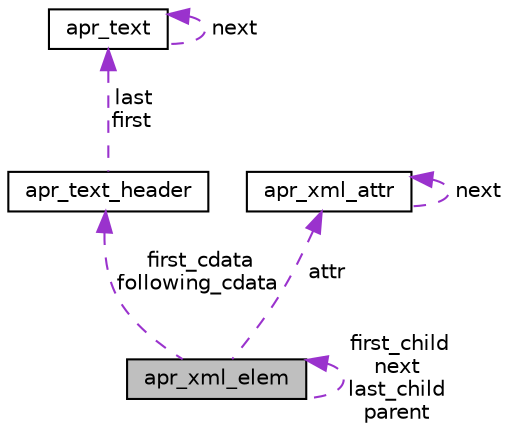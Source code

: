 digraph "apr_xml_elem"
{
  edge [fontname="Helvetica",fontsize="10",labelfontname="Helvetica",labelfontsize="10"];
  node [fontname="Helvetica",fontsize="10",shape=record];
  Node1 [label="apr_xml_elem",height=0.2,width=0.4,color="black", fillcolor="grey75", style="filled", fontcolor="black"];
  Node2 -> Node1 [dir="back",color="darkorchid3",fontsize="10",style="dashed",label=" first_cdata\nfollowing_cdata" ,fontname="Helvetica"];
  Node2 [label="apr_text_header",height=0.2,width=0.4,color="black", fillcolor="white", style="filled",URL="$structapr__text__header.html"];
  Node3 -> Node2 [dir="back",color="darkorchid3",fontsize="10",style="dashed",label=" last\nfirst" ,fontname="Helvetica"];
  Node3 [label="apr_text",height=0.2,width=0.4,color="black", fillcolor="white", style="filled",URL="$structapr__text.html"];
  Node3 -> Node3 [dir="back",color="darkorchid3",fontsize="10",style="dashed",label=" next" ,fontname="Helvetica"];
  Node1 -> Node1 [dir="back",color="darkorchid3",fontsize="10",style="dashed",label=" first_child\nnext\nlast_child\nparent" ,fontname="Helvetica"];
  Node4 -> Node1 [dir="back",color="darkorchid3",fontsize="10",style="dashed",label=" attr" ,fontname="Helvetica"];
  Node4 [label="apr_xml_attr",height=0.2,width=0.4,color="black", fillcolor="white", style="filled",URL="$structapr__xml__attr.html"];
  Node4 -> Node4 [dir="back",color="darkorchid3",fontsize="10",style="dashed",label=" next" ,fontname="Helvetica"];
}
